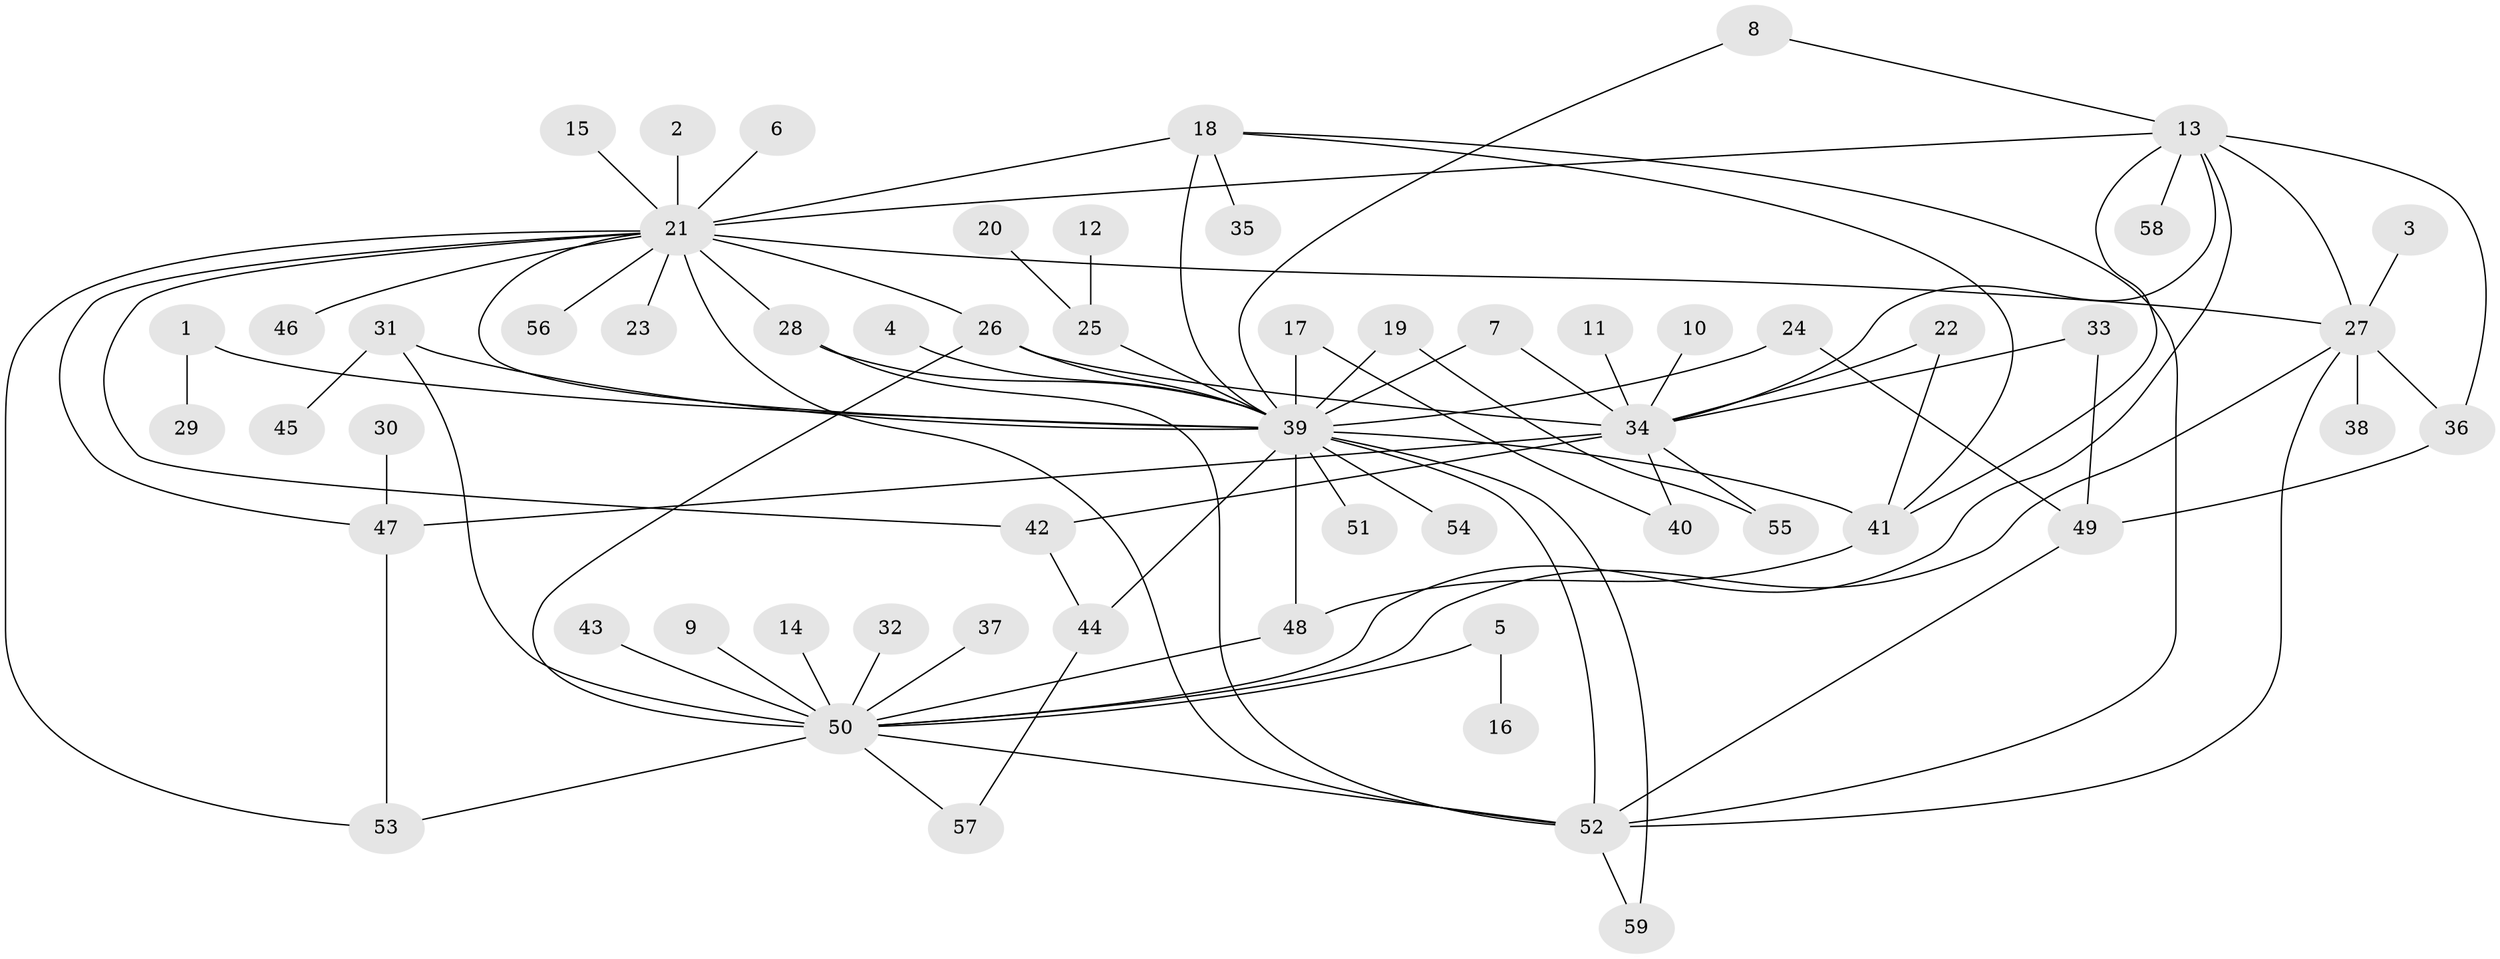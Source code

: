 // original degree distribution, {24: 0.00847457627118644, 2: 0.2627118644067797, 23: 0.00847457627118644, 5: 0.05084745762711865, 1: 0.4491525423728814, 19: 0.00847457627118644, 11: 0.00847457627118644, 14: 0.00847457627118644, 9: 0.00847457627118644, 4: 0.059322033898305086, 6: 0.01694915254237288, 7: 0.00847457627118644, 3: 0.1016949152542373}
// Generated by graph-tools (version 1.1) at 2025/01/03/09/25 03:01:48]
// undirected, 59 vertices, 91 edges
graph export_dot {
graph [start="1"]
  node [color=gray90,style=filled];
  1;
  2;
  3;
  4;
  5;
  6;
  7;
  8;
  9;
  10;
  11;
  12;
  13;
  14;
  15;
  16;
  17;
  18;
  19;
  20;
  21;
  22;
  23;
  24;
  25;
  26;
  27;
  28;
  29;
  30;
  31;
  32;
  33;
  34;
  35;
  36;
  37;
  38;
  39;
  40;
  41;
  42;
  43;
  44;
  45;
  46;
  47;
  48;
  49;
  50;
  51;
  52;
  53;
  54;
  55;
  56;
  57;
  58;
  59;
  1 -- 29 [weight=1.0];
  1 -- 39 [weight=1.0];
  2 -- 21 [weight=1.0];
  3 -- 27 [weight=1.0];
  4 -- 39 [weight=1.0];
  5 -- 16 [weight=1.0];
  5 -- 50 [weight=1.0];
  6 -- 21 [weight=1.0];
  7 -- 34 [weight=1.0];
  7 -- 39 [weight=1.0];
  8 -- 13 [weight=1.0];
  8 -- 39 [weight=1.0];
  9 -- 50 [weight=1.0];
  10 -- 34 [weight=1.0];
  11 -- 34 [weight=1.0];
  12 -- 25 [weight=1.0];
  13 -- 21 [weight=1.0];
  13 -- 27 [weight=1.0];
  13 -- 34 [weight=1.0];
  13 -- 36 [weight=1.0];
  13 -- 41 [weight=1.0];
  13 -- 50 [weight=1.0];
  13 -- 58 [weight=1.0];
  14 -- 50 [weight=1.0];
  15 -- 21 [weight=1.0];
  17 -- 39 [weight=1.0];
  17 -- 40 [weight=1.0];
  18 -- 21 [weight=1.0];
  18 -- 35 [weight=1.0];
  18 -- 39 [weight=2.0];
  18 -- 41 [weight=1.0];
  18 -- 52 [weight=1.0];
  19 -- 39 [weight=1.0];
  19 -- 55 [weight=1.0];
  20 -- 25 [weight=1.0];
  21 -- 23 [weight=1.0];
  21 -- 26 [weight=2.0];
  21 -- 27 [weight=1.0];
  21 -- 28 [weight=2.0];
  21 -- 39 [weight=1.0];
  21 -- 42 [weight=1.0];
  21 -- 46 [weight=3.0];
  21 -- 47 [weight=1.0];
  21 -- 52 [weight=2.0];
  21 -- 53 [weight=1.0];
  21 -- 56 [weight=1.0];
  22 -- 34 [weight=1.0];
  22 -- 41 [weight=1.0];
  24 -- 39 [weight=1.0];
  24 -- 49 [weight=1.0];
  25 -- 39 [weight=1.0];
  26 -- 34 [weight=1.0];
  26 -- 39 [weight=1.0];
  26 -- 50 [weight=2.0];
  27 -- 36 [weight=1.0];
  27 -- 38 [weight=1.0];
  27 -- 50 [weight=1.0];
  27 -- 52 [weight=2.0];
  28 -- 39 [weight=1.0];
  28 -- 52 [weight=1.0];
  30 -- 47 [weight=1.0];
  31 -- 39 [weight=1.0];
  31 -- 45 [weight=1.0];
  31 -- 50 [weight=2.0];
  32 -- 50 [weight=1.0];
  33 -- 34 [weight=1.0];
  33 -- 49 [weight=1.0];
  34 -- 40 [weight=1.0];
  34 -- 42 [weight=1.0];
  34 -- 47 [weight=2.0];
  34 -- 55 [weight=1.0];
  36 -- 49 [weight=1.0];
  37 -- 50 [weight=1.0];
  39 -- 41 [weight=2.0];
  39 -- 44 [weight=1.0];
  39 -- 48 [weight=1.0];
  39 -- 51 [weight=1.0];
  39 -- 52 [weight=1.0];
  39 -- 54 [weight=1.0];
  39 -- 59 [weight=1.0];
  41 -- 48 [weight=1.0];
  42 -- 44 [weight=1.0];
  43 -- 50 [weight=1.0];
  44 -- 57 [weight=1.0];
  47 -- 53 [weight=1.0];
  48 -- 50 [weight=1.0];
  49 -- 52 [weight=1.0];
  50 -- 52 [weight=1.0];
  50 -- 53 [weight=1.0];
  50 -- 57 [weight=1.0];
  52 -- 59 [weight=1.0];
}
